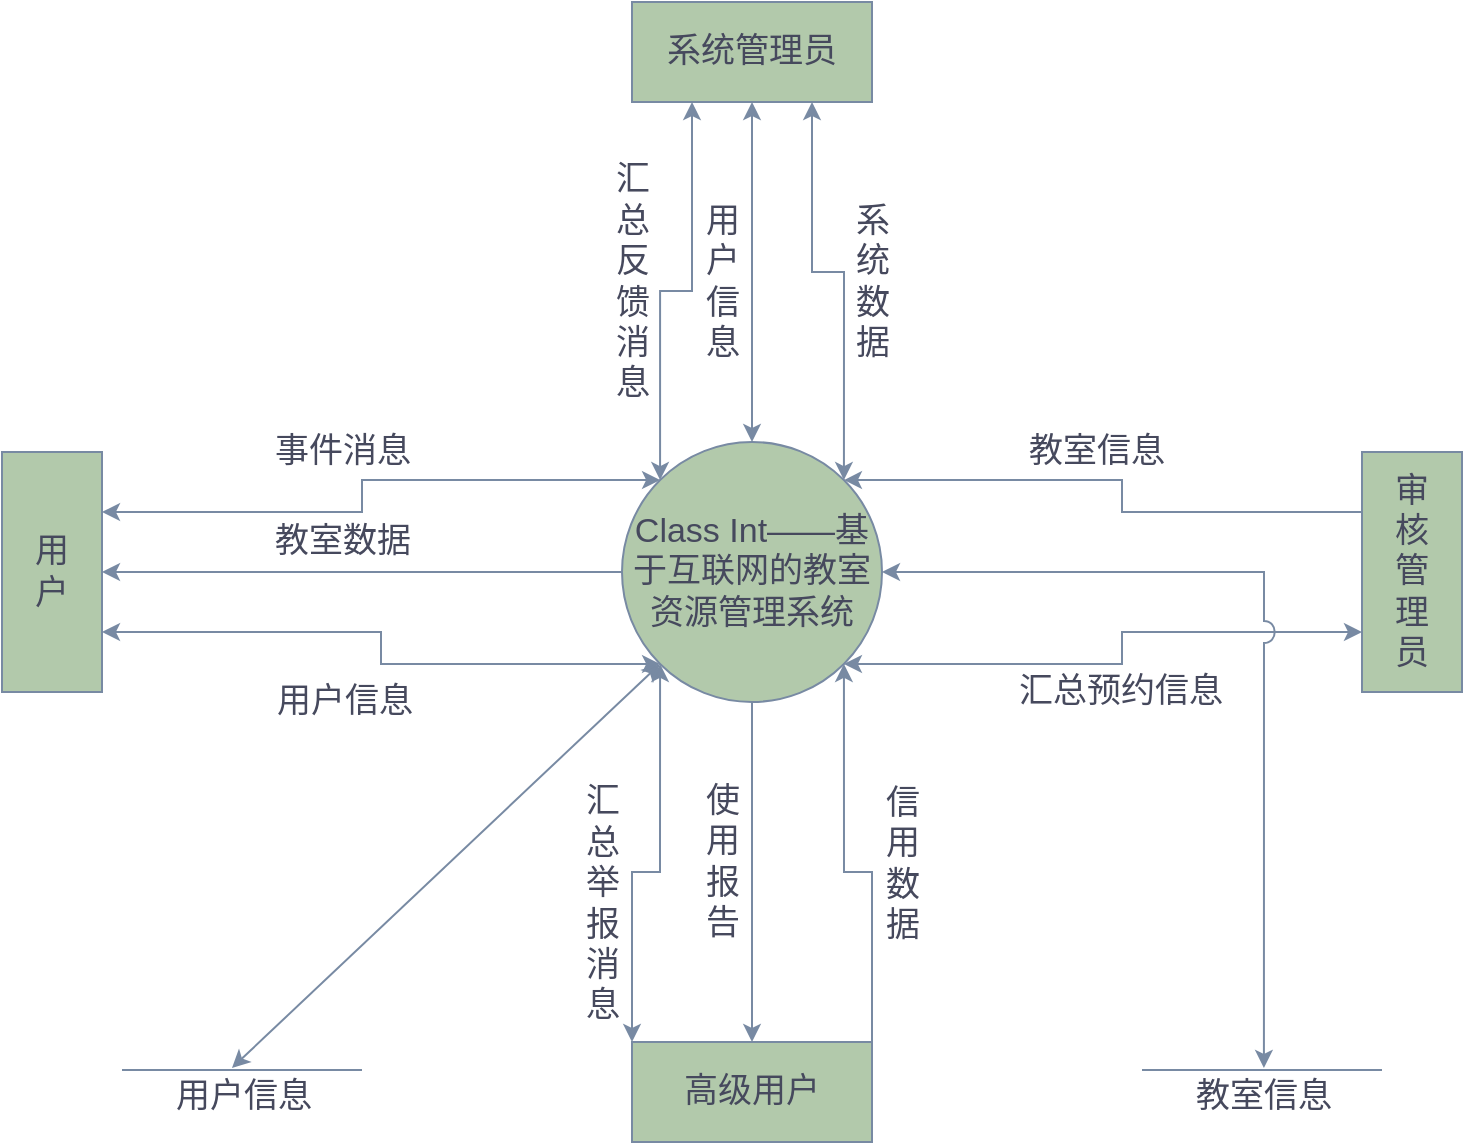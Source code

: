 <mxfile version="14.6.13" type="device"><diagram id="UMrAVZuYJJIzW8EfOQ1F" name="第 1 页"><mxGraphModel dx="1301" dy="895" grid="1" gridSize="10" guides="1" tooltips="1" connect="1" arrows="1" fold="1" page="1" pageScale="1" pageWidth="1654" pageHeight="1169" math="0" shadow="0"><root><mxCell id="0"/><mxCell id="1" parent="0"/><mxCell id="OXK-Sb7OvhzdSaUMuxBp-7" style="edgeStyle=orthogonalEdgeStyle;rounded=0;orthogonalLoop=1;jettySize=auto;html=1;fontSize=17;strokeColor=#788AA3;fontColor=#46495D;" parent="1" source="OXK-Sb7OvhzdSaUMuxBp-1" target="OXK-Sb7OvhzdSaUMuxBp-2" edge="1"><mxGeometry relative="1" as="geometry"/></mxCell><mxCell id="OXK-Sb7OvhzdSaUMuxBp-9" value="教室数据" style="edgeLabel;html=1;align=center;verticalAlign=middle;resizable=0;points=[];fontSize=17;fontColor=#46495D;" parent="OXK-Sb7OvhzdSaUMuxBp-7" vertex="1" connectable="0"><mxGeometry x="0.085" y="2" relative="1" as="geometry"><mxPoint x="1" y="-17" as="offset"/></mxGeometry></mxCell><mxCell id="OXK-Sb7OvhzdSaUMuxBp-13" style="edgeStyle=orthogonalEdgeStyle;rounded=0;orthogonalLoop=1;jettySize=auto;html=1;fontSize=17;strokeColor=#788AA3;fontColor=#46495D;" parent="1" source="OXK-Sb7OvhzdSaUMuxBp-1" target="OXK-Sb7OvhzdSaUMuxBp-5" edge="1"><mxGeometry relative="1" as="geometry"/></mxCell><mxCell id="OXK-Sb7OvhzdSaUMuxBp-14" value="使&lt;br&gt;用&lt;br&gt;报&lt;br&gt;告" style="edgeLabel;html=1;align=center;verticalAlign=middle;resizable=0;points=[];fontSize=17;fontColor=#46495D;" parent="OXK-Sb7OvhzdSaUMuxBp-13" vertex="1" connectable="0"><mxGeometry x="-0.061" relative="1" as="geometry"><mxPoint x="-15" as="offset"/></mxGeometry></mxCell><mxCell id="OXK-Sb7OvhzdSaUMuxBp-15" style="edgeStyle=orthogonalEdgeStyle;rounded=0;orthogonalLoop=1;jettySize=auto;html=1;exitX=0;exitY=1;exitDx=0;exitDy=0;entryX=0;entryY=0;entryDx=0;entryDy=0;fontSize=17;startArrow=classic;startFill=1;strokeColor=#788AA3;fontColor=#46495D;" parent="1" source="OXK-Sb7OvhzdSaUMuxBp-1" target="OXK-Sb7OvhzdSaUMuxBp-5" edge="1"><mxGeometry relative="1" as="geometry"/></mxCell><mxCell id="OXK-Sb7OvhzdSaUMuxBp-16" value="汇&lt;br&gt;总&lt;br&gt;举&lt;br&gt;报&lt;br&gt;消&lt;br&gt;息" style="edgeLabel;html=1;align=center;verticalAlign=middle;resizable=0;points=[];fontSize=17;fontColor=#46495D;" parent="OXK-Sb7OvhzdSaUMuxBp-15" vertex="1" connectable="0"><mxGeometry x="-0.386" y="-1" relative="1" as="geometry"><mxPoint x="-28" y="57" as="offset"/></mxGeometry></mxCell><mxCell id="OXK-Sb7OvhzdSaUMuxBp-24" style="edgeStyle=orthogonalEdgeStyle;rounded=0;orthogonalLoop=1;jettySize=auto;html=1;exitX=1;exitY=1;exitDx=0;exitDy=0;entryX=0;entryY=0.75;entryDx=0;entryDy=0;fontSize=17;startArrow=classic;startFill=1;strokeColor=#788AA3;fontColor=#46495D;" parent="1" source="OXK-Sb7OvhzdSaUMuxBp-1" target="OXK-Sb7OvhzdSaUMuxBp-20" edge="1"><mxGeometry relative="1" as="geometry"/></mxCell><mxCell id="OXK-Sb7OvhzdSaUMuxBp-25" value="汇总预约信息" style="edgeLabel;html=1;align=center;verticalAlign=middle;resizable=0;points=[];fontSize=17;fontColor=#46495D;" parent="OXK-Sb7OvhzdSaUMuxBp-24" vertex="1" connectable="0"><mxGeometry x="0.076" y="1" relative="1" as="geometry"><mxPoint y="23" as="offset"/></mxGeometry></mxCell><mxCell id="OXK-Sb7OvhzdSaUMuxBp-31" style="edgeStyle=orthogonalEdgeStyle;rounded=0;orthogonalLoop=1;jettySize=auto;html=1;exitX=1;exitY=0;exitDx=0;exitDy=0;entryX=0.75;entryY=1;entryDx=0;entryDy=0;fontSize=17;startArrow=classic;startFill=1;strokeColor=#788AA3;fontColor=#46495D;" parent="1" source="OXK-Sb7OvhzdSaUMuxBp-1" target="OXK-Sb7OvhzdSaUMuxBp-26" edge="1"><mxGeometry relative="1" as="geometry"/></mxCell><mxCell id="OXK-Sb7OvhzdSaUMuxBp-32" value="系&lt;br&gt;统&lt;br&gt;数&lt;br&gt;据" style="edgeLabel;html=1;align=center;verticalAlign=middle;resizable=0;points=[];fontSize=17;fontColor=#46495D;" parent="OXK-Sb7OvhzdSaUMuxBp-31" vertex="1" connectable="0"><mxGeometry x="-0.017" y="-1" relative="1" as="geometry"><mxPoint x="13" y="2" as="offset"/></mxGeometry></mxCell><mxCell id="OXK-Sb7OvhzdSaUMuxBp-36" style="edgeStyle=orthogonalEdgeStyle;rounded=0;orthogonalLoop=1;jettySize=auto;html=1;entryX=0.508;entryY=0.375;entryDx=0;entryDy=0;entryPerimeter=0;fontSize=17;jumpStyle=arc;jumpSize=11;startArrow=classic;startFill=1;strokeColor=#788AA3;fontColor=#46495D;" parent="1" source="OXK-Sb7OvhzdSaUMuxBp-1" target="OXK-Sb7OvhzdSaUMuxBp-34" edge="1"><mxGeometry relative="1" as="geometry"><Array as="points"><mxPoint x="791" y="485"/></Array></mxGeometry></mxCell><mxCell id="OXK-Sb7OvhzdSaUMuxBp-38" style="rounded=0;jumpStyle=arc;jumpSize=11;orthogonalLoop=1;jettySize=auto;html=1;exitX=0;exitY=1;exitDx=0;exitDy=0;fontSize=17;startArrow=classic;startFill=1;entryX=0.458;entryY=0.375;entryDx=0;entryDy=0;entryPerimeter=0;strokeColor=#788AA3;fontColor=#46495D;" parent="1" source="OXK-Sb7OvhzdSaUMuxBp-1" target="OXK-Sb7OvhzdSaUMuxBp-37" edge="1"><mxGeometry relative="1" as="geometry"><mxPoint x="290" y="720" as="targetPoint"/></mxGeometry></mxCell><mxCell id="OXK-Sb7OvhzdSaUMuxBp-1" value="Class Int——基于互联网的教室资源管理系统" style="ellipse;whiteSpace=wrap;html=1;aspect=fixed;fontSize=17;fillColor=#B2C9AB;strokeColor=#788AA3;fontColor=#46495D;" parent="1" vertex="1"><mxGeometry x="470" y="420" width="130" height="130" as="geometry"/></mxCell><mxCell id="OXK-Sb7OvhzdSaUMuxBp-3" style="edgeStyle=orthogonalEdgeStyle;rounded=0;orthogonalLoop=1;jettySize=auto;html=1;entryX=0;entryY=0;entryDx=0;entryDy=0;fontSize=17;exitX=1;exitY=0.25;exitDx=0;exitDy=0;startArrow=classic;startFill=1;strokeColor=#788AA3;fontColor=#46495D;" parent="1" source="OXK-Sb7OvhzdSaUMuxBp-2" target="OXK-Sb7OvhzdSaUMuxBp-1" edge="1"><mxGeometry relative="1" as="geometry"/></mxCell><mxCell id="OXK-Sb7OvhzdSaUMuxBp-6" value="事件消息" style="edgeLabel;html=1;align=center;verticalAlign=middle;resizable=0;points=[];fontSize=17;fontColor=#46495D;" parent="OXK-Sb7OvhzdSaUMuxBp-3" vertex="1" connectable="0"><mxGeometry x="-0.2" y="4" relative="1" as="geometry"><mxPoint x="2" y="-26" as="offset"/></mxGeometry></mxCell><mxCell id="OXK-Sb7OvhzdSaUMuxBp-40" style="edgeStyle=elbowEdgeStyle;rounded=0;jumpStyle=arc;jumpSize=11;orthogonalLoop=1;jettySize=auto;html=1;exitX=1;exitY=0.75;exitDx=0;exitDy=0;entryX=0;entryY=1;entryDx=0;entryDy=0;fontSize=17;startArrow=classic;startFill=1;strokeColor=#788AA3;fontColor=#46495D;" parent="1" source="OXK-Sb7OvhzdSaUMuxBp-2" target="OXK-Sb7OvhzdSaUMuxBp-1" edge="1"><mxGeometry relative="1" as="geometry"/></mxCell><mxCell id="OXK-Sb7OvhzdSaUMuxBp-41" value="用户信息" style="edgeLabel;html=1;align=center;verticalAlign=middle;resizable=0;points=[];fontSize=17;fontColor=#46495D;" parent="OXK-Sb7OvhzdSaUMuxBp-40" vertex="1" connectable="0"><mxGeometry x="-0.333" y="1" relative="1" as="geometry"><mxPoint x="22" y="36" as="offset"/></mxGeometry></mxCell><mxCell id="OXK-Sb7OvhzdSaUMuxBp-2" value="用&lt;br&gt;户" style="rounded=0;whiteSpace=wrap;html=1;fontSize=17;fillColor=#B2C9AB;strokeColor=#788AA3;fontColor=#46495D;" parent="1" vertex="1"><mxGeometry x="160" y="425" width="50" height="120" as="geometry"/></mxCell><mxCell id="OXK-Sb7OvhzdSaUMuxBp-18" style="edgeStyle=orthogonalEdgeStyle;rounded=0;orthogonalLoop=1;jettySize=auto;html=1;exitX=1;exitY=0;exitDx=0;exitDy=0;entryX=1;entryY=1;entryDx=0;entryDy=0;fontSize=17;strokeColor=#788AA3;fontColor=#46495D;" parent="1" source="OXK-Sb7OvhzdSaUMuxBp-5" target="OXK-Sb7OvhzdSaUMuxBp-1" edge="1"><mxGeometry relative="1" as="geometry"/></mxCell><mxCell id="OXK-Sb7OvhzdSaUMuxBp-19" value="信&lt;br&gt;用&lt;br&gt;数&lt;br&gt;据" style="edgeLabel;html=1;align=center;verticalAlign=middle;resizable=0;points=[];fontSize=17;fontColor=#46495D;" parent="OXK-Sb7OvhzdSaUMuxBp-18" vertex="1" connectable="0"><mxGeometry x="0.435" y="1" relative="1" as="geometry"><mxPoint x="30" y="42" as="offset"/></mxGeometry></mxCell><mxCell id="OXK-Sb7OvhzdSaUMuxBp-5" value="高级用户" style="rounded=0;whiteSpace=wrap;html=1;fontSize=17;fillColor=#B2C9AB;strokeColor=#788AA3;fontColor=#46495D;" parent="1" vertex="1"><mxGeometry x="475" y="720" width="120" height="50" as="geometry"/></mxCell><mxCell id="OXK-Sb7OvhzdSaUMuxBp-22" style="edgeStyle=orthogonalEdgeStyle;rounded=0;orthogonalLoop=1;jettySize=auto;html=1;exitX=0;exitY=0.25;exitDx=0;exitDy=0;entryX=1;entryY=0;entryDx=0;entryDy=0;fontSize=17;strokeColor=#788AA3;fontColor=#46495D;" parent="1" source="OXK-Sb7OvhzdSaUMuxBp-20" target="OXK-Sb7OvhzdSaUMuxBp-1" edge="1"><mxGeometry relative="1" as="geometry"/></mxCell><mxCell id="OXK-Sb7OvhzdSaUMuxBp-23" value="教室信息" style="edgeLabel;html=1;align=center;verticalAlign=middle;resizable=0;points=[];fontSize=17;fontColor=#46495D;" parent="OXK-Sb7OvhzdSaUMuxBp-22" vertex="1" connectable="0"><mxGeometry x="0.084" y="-3" relative="1" as="geometry"><mxPoint y="-11" as="offset"/></mxGeometry></mxCell><mxCell id="OXK-Sb7OvhzdSaUMuxBp-20" value="审&lt;br&gt;核&lt;br&gt;管&lt;br&gt;理&lt;br&gt;员" style="rounded=0;whiteSpace=wrap;html=1;fontSize=17;fillColor=#B2C9AB;strokeColor=#788AA3;fontColor=#46495D;" parent="1" vertex="1"><mxGeometry x="840" y="425" width="50" height="120" as="geometry"/></mxCell><mxCell id="OXK-Sb7OvhzdSaUMuxBp-27" value="用&lt;br&gt;户&lt;br&gt;信&lt;br&gt;息" style="edgeStyle=orthogonalEdgeStyle;rounded=0;orthogonalLoop=1;jettySize=auto;html=1;fontSize=17;startArrow=classic;startFill=1;exitX=0.5;exitY=1;exitDx=0;exitDy=0;strokeColor=#788AA3;fontColor=#46495D;" parent="1" source="OXK-Sb7OvhzdSaUMuxBp-26" target="OXK-Sb7OvhzdSaUMuxBp-1" edge="1"><mxGeometry x="0.059" y="-15" relative="1" as="geometry"><mxPoint as="offset"/></mxGeometry></mxCell><mxCell id="OXK-Sb7OvhzdSaUMuxBp-26" value="系统管理员" style="rounded=0;whiteSpace=wrap;html=1;fontSize=17;fillColor=#B2C9AB;strokeColor=#788AA3;fontColor=#46495D;" parent="1" vertex="1"><mxGeometry x="475" y="200" width="120" height="50" as="geometry"/></mxCell><mxCell id="OXK-Sb7OvhzdSaUMuxBp-34" value="教室信息" style="line;strokeWidth=1;fillColor=none;align=left;verticalAlign=middle;spacingTop=-1;spacingLeft=-95;spacingRight=3;rotatable=0;labelPosition=right;points=[];portConstraint=eastwest;fontSize=17;spacingBottom=-23;strokeColor=#788AA3;fontColor=#46495D;" parent="1" vertex="1"><mxGeometry x="730" y="730" width="120" height="8" as="geometry"/></mxCell><mxCell id="OXK-Sb7OvhzdSaUMuxBp-37" value="用户信息" style="line;strokeWidth=1;fillColor=none;align=left;verticalAlign=middle;spacingTop=-1;spacingLeft=-95;spacingRight=3;rotatable=0;labelPosition=right;points=[];portConstraint=eastwest;fontSize=17;spacingBottom=-23;strokeColor=#788AA3;fontColor=#46495D;" parent="1" vertex="1"><mxGeometry x="220" y="730" width="120" height="8" as="geometry"/></mxCell><mxCell id="Z6mT3dbc1rzW5PdZmNoi-3" style="rounded=0;orthogonalLoop=1;jettySize=auto;html=1;exitX=0;exitY=0;exitDx=0;exitDy=0;entryX=0.25;entryY=1;entryDx=0;entryDy=0;fontSize=17;startArrow=classic;startFill=1;edgeStyle=elbowEdgeStyle;elbow=vertical;strokeColor=#788AA3;fontColor=#46495D;" edge="1" parent="1" source="OXK-Sb7OvhzdSaUMuxBp-1" target="OXK-Sb7OvhzdSaUMuxBp-26"><mxGeometry relative="1" as="geometry"><mxPoint x="509.962" y="439.038" as="sourcePoint"/><mxPoint x="494" y="250" as="targetPoint"/></mxGeometry></mxCell><mxCell id="Z6mT3dbc1rzW5PdZmNoi-4" value="汇&lt;br&gt;总&lt;br&gt;反&lt;br&gt;馈&lt;br&gt;消&lt;br&gt;息" style="edgeLabel;html=1;align=center;verticalAlign=middle;resizable=0;points=[];fontSize=17;fontColor=#46495D;" vertex="1" connectable="0" parent="Z6mT3dbc1rzW5PdZmNoi-3"><mxGeometry x="-0.017" y="-1" relative="1" as="geometry"><mxPoint x="-21" y="-6" as="offset"/></mxGeometry></mxCell></root></mxGraphModel></diagram></mxfile>